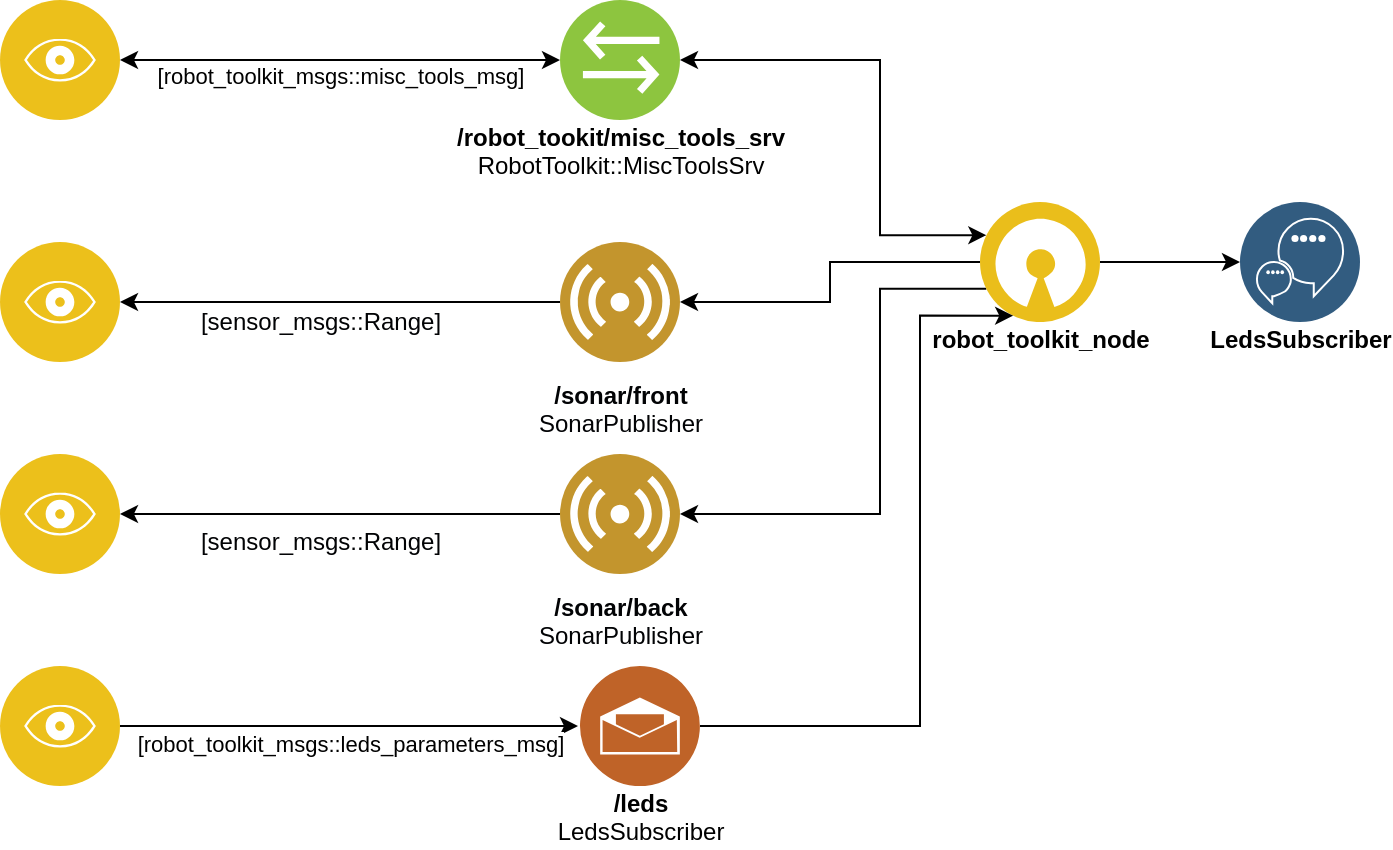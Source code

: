 <mxfile version="10.7.7" type="device"><diagram id="i_G1sJ6apPRsVd_6MF1_" name="Page-1"><mxGraphModel dx="1969" dy="1169" grid="1" gridSize="10" guides="1" tooltips="1" connect="1" arrows="1" fold="1" page="1" pageScale="1" pageWidth="850" pageHeight="1100" math="0" shadow="0"><root><mxCell id="0"/><mxCell id="1" parent="0"/><mxCell id="Xuhcu1reCGZLSPkCSpRx-32" style="edgeStyle=orthogonalEdgeStyle;rounded=0;orthogonalLoop=1;jettySize=auto;html=1;entryX=1;entryY=0.5;entryDx=0;entryDy=0;fontColor=#000000;startArrow=classic;startFill=1;spacingTop=-5;exitX=0;exitY=0.25;exitDx=0;exitDy=0;" parent="1" source="Xuhcu1reCGZLSPkCSpRx-1" target="Xuhcu1reCGZLSPkCSpRx-4" edge="1"><mxGeometry relative="1" as="geometry"><Array as="points"><mxPoint x="500" y="247"/><mxPoint x="500" y="159"/></Array></mxGeometry></mxCell><mxCell id="SDiFkhkivFWOdcvDY55v-3" style="edgeStyle=orthogonalEdgeStyle;rounded=0;orthogonalLoop=1;jettySize=auto;html=1;exitX=1;exitY=0.5;exitDx=0;exitDy=0;entryX=0;entryY=0.5;entryDx=0;entryDy=0;" parent="1" source="Xuhcu1reCGZLSPkCSpRx-1" target="Xuhcu1reCGZLSPkCSpRx-28" edge="1"><mxGeometry relative="1" as="geometry"/></mxCell><mxCell id="pvntfDNP5h_FxZlPOEwv-21" style="edgeStyle=orthogonalEdgeStyle;rounded=0;orthogonalLoop=1;jettySize=auto;html=1;exitX=0;exitY=0.5;exitDx=0;exitDy=0;entryX=1;entryY=0.5;entryDx=0;entryDy=0;fontColor=#020305;" edge="1" parent="1" source="Xuhcu1reCGZLSPkCSpRx-1" target="pvntfDNP5h_FxZlPOEwv-7"><mxGeometry relative="1" as="geometry"/></mxCell><mxCell id="pvntfDNP5h_FxZlPOEwv-22" style="edgeStyle=orthogonalEdgeStyle;rounded=0;orthogonalLoop=1;jettySize=auto;html=1;exitX=0;exitY=0.75;exitDx=0;exitDy=0;entryX=1;entryY=0.5;entryDx=0;entryDy=0;fontColor=#020305;" edge="1" parent="1" source="Xuhcu1reCGZLSPkCSpRx-1" target="pvntfDNP5h_FxZlPOEwv-14"><mxGeometry relative="1" as="geometry"><Array as="points"><mxPoint x="500" y="273"/><mxPoint x="500" y="386"/></Array></mxGeometry></mxCell><mxCell id="Xuhcu1reCGZLSPkCSpRx-1" value="robot_toolkit_node" style="aspect=fixed;perimeter=ellipsePerimeter;html=1;align=center;shadow=0;dashed=0;fontColor=#000000;labelBackgroundColor=#ffffff;fontSize=12;spacingTop=-5;image;image=img/lib/ibm/applications/open_source_tools.svg;fontStyle=1" parent="1" vertex="1"><mxGeometry x="550" y="230" width="60" height="60" as="geometry"/></mxCell><mxCell id="Xuhcu1reCGZLSPkCSpRx-34" style="edgeStyle=orthogonalEdgeStyle;rounded=1;orthogonalLoop=1;jettySize=auto;html=1;exitX=0;exitY=0.5;exitDx=0;exitDy=0;entryX=1;entryY=0.5;entryDx=0;entryDy=0;fontColor=#000000;strokeColor=none;startArrow=classic;startFill=1;verticalAlign=top;horizontal=1;spacingTop=-5;" parent="1" source="Xuhcu1reCGZLSPkCSpRx-4" target="Xuhcu1reCGZLSPkCSpRx-33" edge="1"><mxGeometry relative="1" as="geometry"/></mxCell><mxCell id="Xuhcu1reCGZLSPkCSpRx-4" value="/robot_tookit/misc_tools_srv&lt;br&gt;&lt;div&gt;&lt;span style=&quot;font-weight: normal&quot;&gt;RobotToolkit::MiscToolsSrv&lt;/span&gt;&lt;/div&gt;" style="aspect=fixed;perimeter=ellipsePerimeter;html=1;align=center;shadow=0;dashed=0;fontColor=#000000;labelBackgroundColor=#ffffff;fontSize=12;spacingTop=-5;image;image=img/lib/ibm/vpc/Bridge.svg;fontStyle=1;verticalAlign=top;horizontal=1;" parent="1" vertex="1"><mxGeometry x="340" y="129" width="60" height="60" as="geometry"/></mxCell><mxCell id="Xuhcu1reCGZLSPkCSpRx-28" value="&lt;div&gt;LedsSubscriber&lt;/div&gt;" style="aspect=fixed;perimeter=ellipsePerimeter;html=1;align=center;shadow=0;dashed=0;fontColor=#000000;labelBackgroundColor=#ffffff;fontSize=12;spacingTop=-5;image;image=img/lib/ibm/data/conversation_trained_deployed.svg;fontStyle=1" parent="1" vertex="1"><mxGeometry x="680" y="230" width="60" height="60" as="geometry"/></mxCell><mxCell id="Xuhcu1reCGZLSPkCSpRx-38" value="&lt;div&gt;[robot_toolkit_msgs::misc_tools_msg]&lt;/div&gt;" style="edgeStyle=orthogonalEdgeStyle;rounded=1;orthogonalLoop=1;jettySize=auto;html=1;exitX=1;exitY=0.5;exitDx=0;exitDy=0;entryX=0;entryY=0.5;entryDx=0;entryDy=0;startArrow=classic;startFill=1;fontColor=#000000;verticalAlign=top;horizontal=1;spacingTop=-5;" parent="1" source="Xuhcu1reCGZLSPkCSpRx-33" target="Xuhcu1reCGZLSPkCSpRx-4" edge="1"><mxGeometry relative="1" as="geometry"/></mxCell><mxCell id="Xuhcu1reCGZLSPkCSpRx-33" value="" style="aspect=fixed;perimeter=ellipsePerimeter;html=1;align=center;shadow=0;dashed=0;fontColor=#4277BB;labelBackgroundColor=#ffffff;fontSize=12;spacingTop=-5;image;image=img/lib/ibm/applications/visualization.svg;verticalAlign=top;horizontal=1;" parent="1" vertex="1"><mxGeometry x="60" y="129" width="60" height="60" as="geometry"/></mxCell><mxCell id="pvntfDNP5h_FxZlPOEwv-25" style="edgeStyle=orthogonalEdgeStyle;rounded=0;orthogonalLoop=1;jettySize=auto;html=1;exitX=1;exitY=0.5;exitDx=0;exitDy=0;entryX=0.25;entryY=1;entryDx=0;entryDy=0;fontColor=#020305;" edge="1" parent="1" source="AiNQkj8R-JxbpU9rtbUS-1" target="Xuhcu1reCGZLSPkCSpRx-1"><mxGeometry relative="1" as="geometry"><Array as="points"><mxPoint x="520" y="492"/><mxPoint x="520" y="287"/></Array></mxGeometry></mxCell><mxCell id="AiNQkj8R-JxbpU9rtbUS-1" value="&lt;div&gt;/leds&lt;span style=&quot;font-weight: normal&quot;&gt;&lt;br&gt;&lt;/span&gt;&lt;/div&gt;&lt;div&gt;&lt;span style=&quot;font-weight: normal&quot;&gt;LedsSubscriber&lt;/span&gt;&lt;/div&gt;" style="aspect=fixed;perimeter=ellipsePerimeter;html=1;align=center;shadow=0;dashed=0;fontColor=#000000;labelBackgroundColor=#ffffff;fontSize=12;spacingTop=-5;image;image=img/lib/ibm/social/messaging.svg;fontStyle=1;verticalAlign=top;horizontal=1;" parent="1" vertex="1"><mxGeometry x="350" y="462" width="60" height="60" as="geometry"/></mxCell><mxCell id="AiNQkj8R-JxbpU9rtbUS-2" value="&lt;div&gt;[robot_toolkit_msgs::leds_parameters_msg]&lt;/div&gt;" style="edgeStyle=orthogonalEdgeStyle;rounded=1;orthogonalLoop=1;jettySize=auto;html=1;exitX=1;exitY=0.5;exitDx=0;exitDy=0;startArrow=none;startFill=0;endArrow=classic;endFill=1;fontColor=#000000;verticalAlign=top;horizontal=1;spacingTop=-5;" parent="1" source="AiNQkj8R-JxbpU9rtbUS-3" edge="1"><mxGeometry relative="1" as="geometry"><mxPoint x="129" y="492" as="sourcePoint"/><mxPoint x="349" y="492" as="targetPoint"/></mxGeometry></mxCell><mxCell id="AiNQkj8R-JxbpU9rtbUS-3" value="" style="aspect=fixed;perimeter=ellipsePerimeter;html=1;align=center;shadow=0;dashed=0;fontColor=#4277BB;labelBackgroundColor=#ffffff;fontSize=12;spacingTop=-5;image;image=img/lib/ibm/applications/visualization.svg;verticalAlign=top;horizontal=1;" parent="1" vertex="1"><mxGeometry x="60" y="462" width="60" height="60" as="geometry"/></mxCell><mxCell id="pvntfDNP5h_FxZlPOEwv-18" style="edgeStyle=orthogonalEdgeStyle;rounded=0;orthogonalLoop=1;jettySize=auto;html=1;exitX=0;exitY=0.5;exitDx=0;exitDy=0;entryX=1;entryY=0.5;entryDx=0;entryDy=0;fontColor=#020305;" edge="1" parent="1" source="pvntfDNP5h_FxZlPOEwv-7" target="pvntfDNP5h_FxZlPOEwv-16"><mxGeometry relative="1" as="geometry"/></mxCell><mxCell id="pvntfDNP5h_FxZlPOEwv-23" value="[sensor_msgs::Range]" style="text;html=1;resizable=0;points=[];align=center;verticalAlign=middle;labelBackgroundColor=#ffffff;fontColor=#020305;" vertex="1" connectable="0" parent="pvntfDNP5h_FxZlPOEwv-18"><mxGeometry x="0.227" y="2" relative="1" as="geometry"><mxPoint x="15" y="8" as="offset"/></mxGeometry></mxCell><mxCell id="pvntfDNP5h_FxZlPOEwv-7" value="&lt;b&gt;/sonar/front&lt;/b&gt;&lt;br&gt;&lt;div&gt;&lt;span&gt;SonarPublisher&lt;br&gt;&lt;/span&gt;&lt;/div&gt;" style="aspect=fixed;perimeter=ellipsePerimeter;html=1;align=center;shadow=0;dashed=0;fontColor=#020305;labelBackgroundColor=#ffffff;fontSize=12;spacingTop=3;image;image=img/lib/ibm/users/sensor.svg;" vertex="1" parent="1"><mxGeometry x="340" y="250" width="60" height="60" as="geometry"/></mxCell><mxCell id="pvntfDNP5h_FxZlPOEwv-19" style="edgeStyle=orthogonalEdgeStyle;rounded=0;orthogonalLoop=1;jettySize=auto;html=1;exitX=0;exitY=0.5;exitDx=0;exitDy=0;entryX=1;entryY=0.5;entryDx=0;entryDy=0;fontColor=#020305;" edge="1" parent="1" source="pvntfDNP5h_FxZlPOEwv-14" target="pvntfDNP5h_FxZlPOEwv-17"><mxGeometry relative="1" as="geometry"/></mxCell><mxCell id="pvntfDNP5h_FxZlPOEwv-24" value="[sensor_msgs::Range]" style="text;html=1;resizable=0;points=[];align=center;verticalAlign=middle;labelBackgroundColor=#ffffff;fontColor=#020305;" vertex="1" connectable="0" parent="pvntfDNP5h_FxZlPOEwv-19"><mxGeometry x="0.1" y="-1" relative="1" as="geometry"><mxPoint x="1" y="15" as="offset"/></mxGeometry></mxCell><mxCell id="pvntfDNP5h_FxZlPOEwv-14" value="&lt;b&gt;/sonar/back&lt;/b&gt;&lt;br&gt;&lt;div&gt;&lt;span&gt;SonarPublisher&lt;br&gt;&lt;/span&gt;&lt;/div&gt;" style="aspect=fixed;perimeter=ellipsePerimeter;html=1;align=center;shadow=0;dashed=0;fontColor=#020305;labelBackgroundColor=#ffffff;fontSize=12;spacingTop=3;image;image=img/lib/ibm/users/sensor.svg;" vertex="1" parent="1"><mxGeometry x="340" y="356" width="60" height="60" as="geometry"/></mxCell><mxCell id="pvntfDNP5h_FxZlPOEwv-16" value="" style="aspect=fixed;perimeter=ellipsePerimeter;html=1;align=center;shadow=0;dashed=0;fontColor=#4277BB;labelBackgroundColor=#ffffff;fontSize=12;spacingTop=-5;image;image=img/lib/ibm/applications/visualization.svg;verticalAlign=top;horizontal=1;" vertex="1" parent="1"><mxGeometry x="60" y="250" width="60" height="60" as="geometry"/></mxCell><mxCell id="pvntfDNP5h_FxZlPOEwv-17" value="" style="aspect=fixed;perimeter=ellipsePerimeter;html=1;align=center;shadow=0;dashed=0;fontColor=#4277BB;labelBackgroundColor=#ffffff;fontSize=12;spacingTop=-5;image;image=img/lib/ibm/applications/visualization.svg;verticalAlign=top;horizontal=1;" vertex="1" parent="1"><mxGeometry x="60" y="356" width="60" height="60" as="geometry"/></mxCell></root></mxGraphModel></diagram></mxfile>
